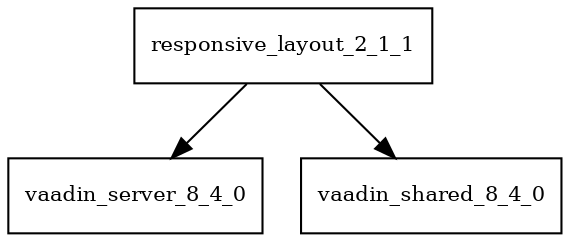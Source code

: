 digraph responsive_layout_2_1_1_dependencies {
  node [shape = box, fontsize=10.0];
  responsive_layout_2_1_1 -> vaadin_server_8_4_0;
  responsive_layout_2_1_1 -> vaadin_shared_8_4_0;
}

